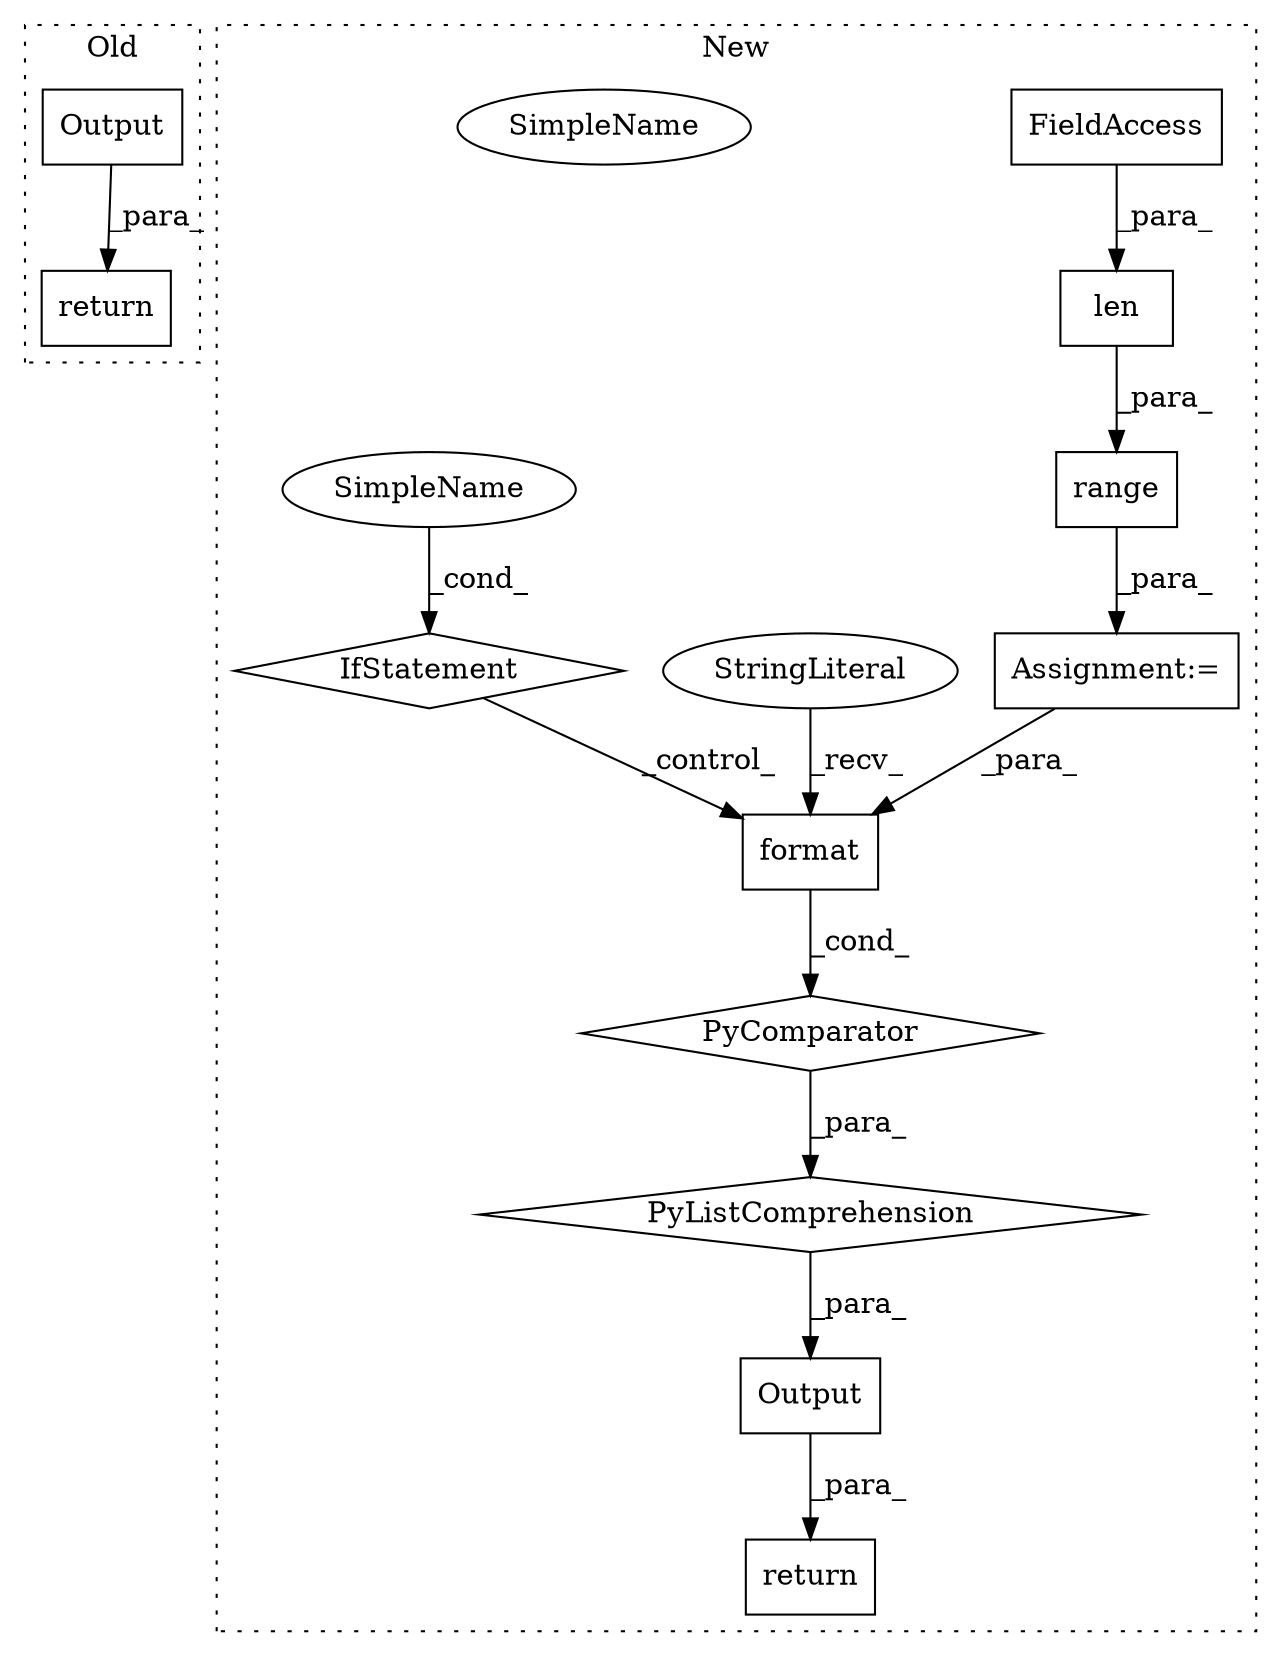 digraph G {
subgraph cluster0 {
1 [label="Output" a="32" s="1713" l="8" shape="box"];
4 [label="return" a="41" s="1706" l="7" shape="box"];
label = "Old";
style="dotted";
}
subgraph cluster1 {
2 [label="return" a="41" s="1706" l="7" shape="box"];
3 [label="Output" a="32" s="1713,1863" l="18,-5" shape="box"];
5 [label="PyComparator" a="113" s="1813" l="42" shape="diamond"];
6 [label="len" a="32" s="1826,1844" l="4,1" shape="box"];
7 [label="FieldAccess" a="22" s="1830" l="14" shape="box"];
8 [label="format" a="32" s="1746,1754" l="7,1" shape="box"];
9 [label="SimpleName" a="42" s="1850" l="5" shape="ellipse"];
10 [label="IfStatement" a="25" s="1813" l="42" shape="diamond"];
11 [label="range" a="32" s="1820,1845" l="6,1" shape="box"];
12 [label="Assignment:=" a="7" s="1813" l="42" shape="box"];
13 [label="PyListComprehension" a="109" s="1731" l="132" shape="diamond"];
14 [label="StringLiteral" a="45" s="1731" l="14" shape="ellipse"];
15 [label="SimpleName" a="42" s="1850" l="5" shape="ellipse"];
label = "New";
style="dotted";
}
1 -> 4 [label="_para_"];
3 -> 2 [label="_para_"];
5 -> 13 [label="_para_"];
6 -> 11 [label="_para_"];
7 -> 6 [label="_para_"];
8 -> 5 [label="_cond_"];
10 -> 8 [label="_control_"];
11 -> 12 [label="_para_"];
12 -> 8 [label="_para_"];
13 -> 3 [label="_para_"];
14 -> 8 [label="_recv_"];
15 -> 10 [label="_cond_"];
}